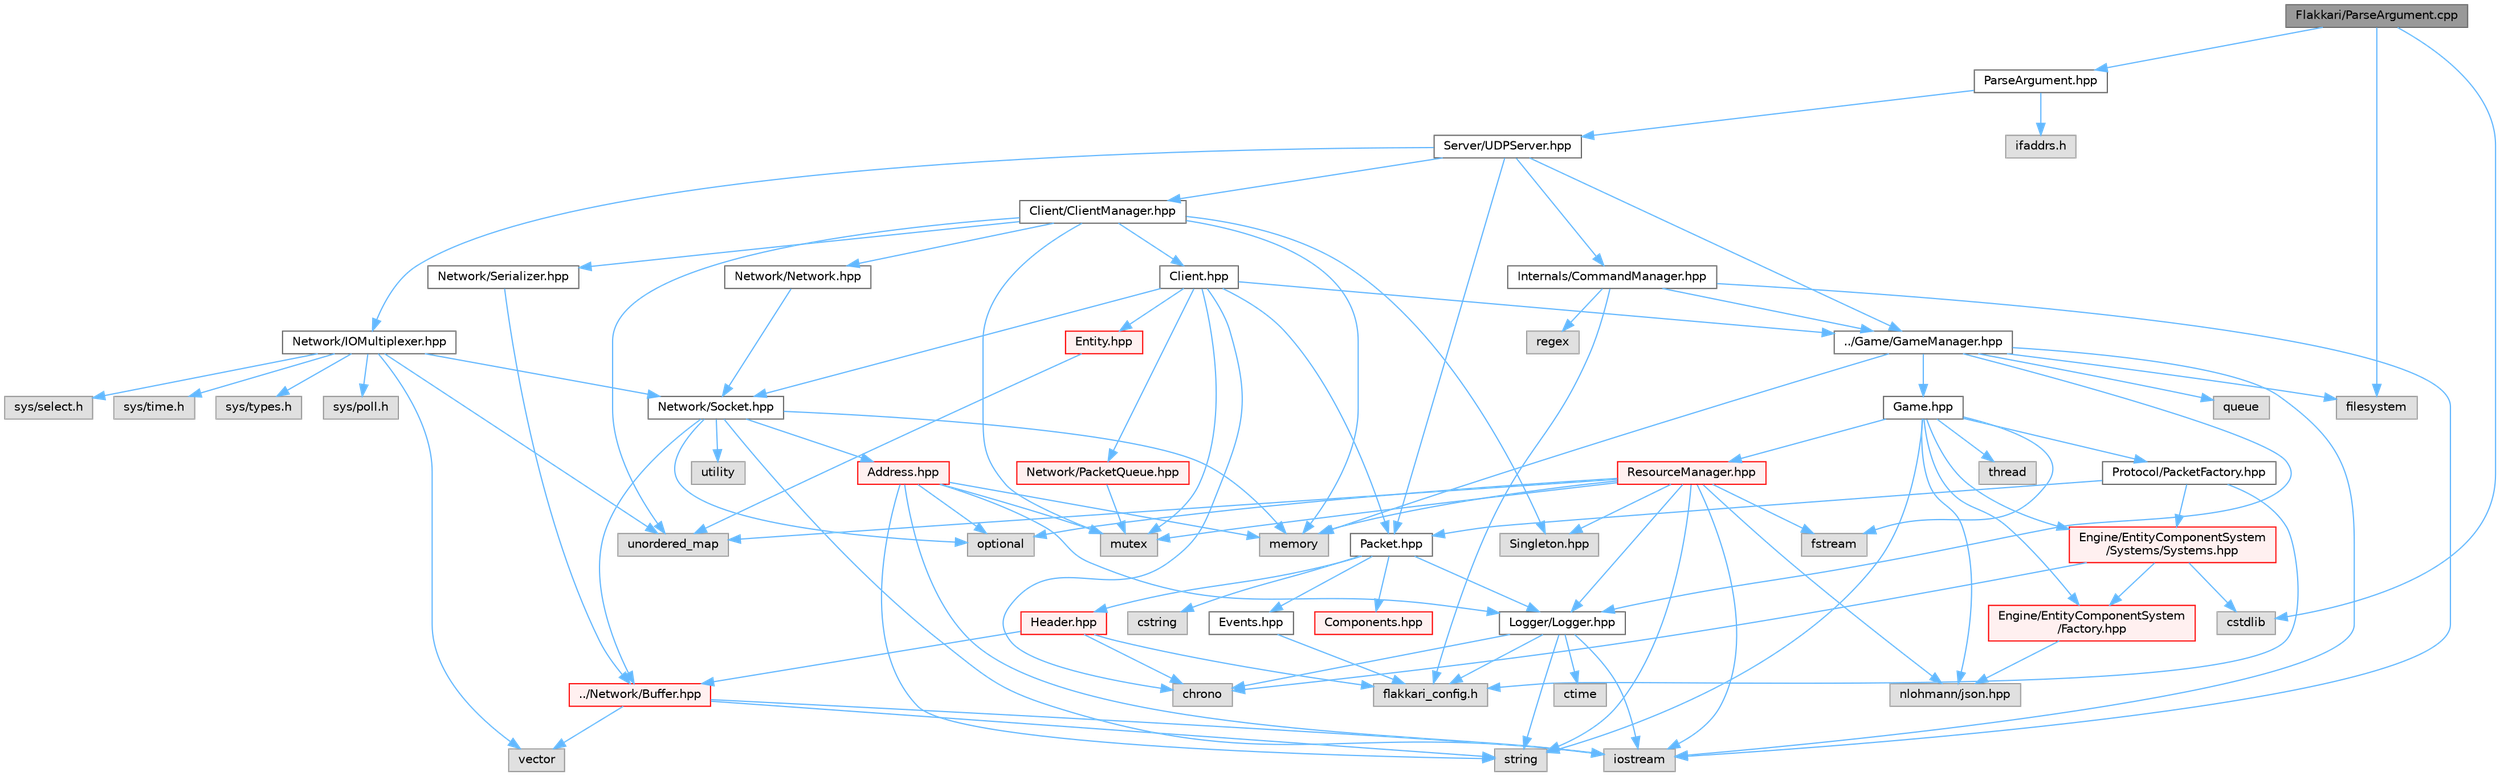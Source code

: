digraph "Flakkari/ParseArgument.cpp"
{
 // LATEX_PDF_SIZE
  bgcolor="transparent";
  edge [fontname=Helvetica,fontsize=10,labelfontname=Helvetica,labelfontsize=10];
  node [fontname=Helvetica,fontsize=10,shape=box,height=0.2,width=0.4];
  Node1 [id="Node000001",label="Flakkari/ParseArgument.cpp",height=0.2,width=0.4,color="gray40", fillcolor="grey60", style="filled", fontcolor="black",tooltip=" "];
  Node1 -> Node2 [id="edge1_Node000001_Node000002",color="steelblue1",style="solid",tooltip=" "];
  Node2 [id="Node000002",label="ParseArgument.hpp",height=0.2,width=0.4,color="grey40", fillcolor="white", style="filled",URL="$d7/d94/ParseArgument_8hpp.html",tooltip=" "];
  Node2 -> Node3 [id="edge2_Node000002_Node000003",color="steelblue1",style="solid",tooltip=" "];
  Node3 [id="Node000003",label="Server/UDPServer.hpp",height=0.2,width=0.4,color="grey40", fillcolor="white", style="filled",URL="$d6/de9/UDPServer_8hpp.html",tooltip=" "];
  Node3 -> Node4 [id="edge3_Node000003_Node000004",color="steelblue1",style="solid",tooltip=" "];
  Node4 [id="Node000004",label="Client/ClientManager.hpp",height=0.2,width=0.4,color="grey40", fillcolor="white", style="filled",URL="$d8/dff/ClientManager_8hpp.html",tooltip=" "];
  Node4 -> Node5 [id="edge4_Node000004_Node000005",color="steelblue1",style="solid",tooltip=" "];
  Node5 [id="Node000005",label="Client.hpp",height=0.2,width=0.4,color="grey40", fillcolor="white", style="filled",URL="$d3/d8e/Client_8hpp.html",tooltip=" "];
  Node5 -> Node6 [id="edge5_Node000005_Node000006",color="steelblue1",style="solid",tooltip=" "];
  Node6 [id="Node000006",label="chrono",height=0.2,width=0.4,color="grey60", fillcolor="#E0E0E0", style="filled",tooltip=" "];
  Node5 -> Node7 [id="edge6_Node000005_Node000007",color="steelblue1",style="solid",tooltip=" "];
  Node7 [id="Node000007",label="mutex",height=0.2,width=0.4,color="grey60", fillcolor="#E0E0E0", style="filled",tooltip=" "];
  Node5 -> Node8 [id="edge7_Node000005_Node000008",color="steelblue1",style="solid",tooltip=" "];
  Node8 [id="Node000008",label="../Game/GameManager.hpp",height=0.2,width=0.4,color="grey40", fillcolor="white", style="filled",URL="$d6/d27/GameManager_8hpp.html",tooltip=" "];
  Node8 -> Node9 [id="edge8_Node000008_Node000009",color="steelblue1",style="solid",tooltip=" "];
  Node9 [id="Node000009",label="filesystem",height=0.2,width=0.4,color="grey60", fillcolor="#E0E0E0", style="filled",tooltip=" "];
  Node8 -> Node10 [id="edge9_Node000008_Node000010",color="steelblue1",style="solid",tooltip=" "];
  Node10 [id="Node000010",label="iostream",height=0.2,width=0.4,color="grey60", fillcolor="#E0E0E0", style="filled",tooltip=" "];
  Node8 -> Node11 [id="edge10_Node000008_Node000011",color="steelblue1",style="solid",tooltip=" "];
  Node11 [id="Node000011",label="memory",height=0.2,width=0.4,color="grey60", fillcolor="#E0E0E0", style="filled",tooltip=" "];
  Node8 -> Node12 [id="edge11_Node000008_Node000012",color="steelblue1",style="solid",tooltip=" "];
  Node12 [id="Node000012",label="queue",height=0.2,width=0.4,color="grey60", fillcolor="#E0E0E0", style="filled",tooltip=" "];
  Node8 -> Node13 [id="edge12_Node000008_Node000013",color="steelblue1",style="solid",tooltip=" "];
  Node13 [id="Node000013",label="Game.hpp",height=0.2,width=0.4,color="grey40", fillcolor="white", style="filled",URL="$d5/d4b/Game_8hpp.html",tooltip=" "];
  Node13 -> Node14 [id="edge13_Node000013_Node000014",color="steelblue1",style="solid",tooltip=" "];
  Node14 [id="Node000014",label="fstream",height=0.2,width=0.4,color="grey60", fillcolor="#E0E0E0", style="filled",tooltip=" "];
  Node13 -> Node15 [id="edge14_Node000013_Node000015",color="steelblue1",style="solid",tooltip=" "];
  Node15 [id="Node000015",label="nlohmann/json.hpp",height=0.2,width=0.4,color="grey60", fillcolor="#E0E0E0", style="filled",tooltip=" "];
  Node13 -> Node16 [id="edge15_Node000013_Node000016",color="steelblue1",style="solid",tooltip=" "];
  Node16 [id="Node000016",label="string",height=0.2,width=0.4,color="grey60", fillcolor="#E0E0E0", style="filled",tooltip=" "];
  Node13 -> Node17 [id="edge16_Node000013_Node000017",color="steelblue1",style="solid",tooltip=" "];
  Node17 [id="Node000017",label="thread",height=0.2,width=0.4,color="grey60", fillcolor="#E0E0E0", style="filled",tooltip=" "];
  Node13 -> Node18 [id="edge17_Node000013_Node000018",color="steelblue1",style="solid",tooltip=" "];
  Node18 [id="Node000018",label="Engine/EntityComponentSystem\l/Factory.hpp",height=0.2,width=0.4,color="red", fillcolor="#FFF0F0", style="filled",URL="$d5/d03/Factory_8hpp.html",tooltip=" "];
  Node18 -> Node15 [id="edge18_Node000018_Node000015",color="steelblue1",style="solid",tooltip=" "];
  Node13 -> Node65 [id="edge19_Node000013_Node000065",color="steelblue1",style="solid",tooltip=" "];
  Node65 [id="Node000065",label="Engine/EntityComponentSystem\l/Systems/Systems.hpp",height=0.2,width=0.4,color="red", fillcolor="#FFF0F0", style="filled",URL="$d8/d3d/Systems_8hpp.html",tooltip=" "];
  Node65 -> Node18 [id="edge20_Node000065_Node000018",color="steelblue1",style="solid",tooltip=" "];
  Node65 -> Node6 [id="edge21_Node000065_Node000006",color="steelblue1",style="solid",tooltip=" "];
  Node65 -> Node66 [id="edge22_Node000065_Node000066",color="steelblue1",style="solid",tooltip=" "];
  Node66 [id="Node000066",label="cstdlib",height=0.2,width=0.4,color="grey60", fillcolor="#E0E0E0", style="filled",tooltip=" "];
  Node13 -> Node67 [id="edge23_Node000013_Node000067",color="steelblue1",style="solid",tooltip=" "];
  Node67 [id="Node000067",label="Protocol/PacketFactory.hpp",height=0.2,width=0.4,color="grey40", fillcolor="white", style="filled",URL="$d7/d61/PacketFactory_8hpp.html",tooltip=" "];
  Node67 -> Node38 [id="edge24_Node000067_Node000038",color="steelblue1",style="solid",tooltip=" "];
  Node38 [id="Node000038",label="flakkari_config.h",height=0.2,width=0.4,color="grey60", fillcolor="#E0E0E0", style="filled",tooltip=" "];
  Node67 -> Node65 [id="edge25_Node000067_Node000065",color="steelblue1",style="solid",tooltip=" "];
  Node67 -> Node68 [id="edge26_Node000067_Node000068",color="steelblue1",style="solid",tooltip=" "];
  Node68 [id="Node000068",label="Packet.hpp",height=0.2,width=0.4,color="grey40", fillcolor="white", style="filled",URL="$db/d1b/Packet_8hpp.html",tooltip=" "];
  Node68 -> Node69 [id="edge27_Node000068_Node000069",color="steelblue1",style="solid",tooltip=" "];
  Node69 [id="Node000069",label="Components.hpp",height=0.2,width=0.4,color="red", fillcolor="#FFF0F0", style="filled",URL="$d1/d3b/Components_8hpp.html",tooltip=" "];
  Node68 -> Node70 [id="edge28_Node000068_Node000070",color="steelblue1",style="solid",tooltip=" "];
  Node70 [id="Node000070",label="Events.hpp",height=0.2,width=0.4,color="grey40", fillcolor="white", style="filled",URL="$d0/d4e/Events_8hpp.html",tooltip=" "];
  Node70 -> Node38 [id="edge29_Node000070_Node000038",color="steelblue1",style="solid",tooltip=" "];
  Node68 -> Node71 [id="edge30_Node000068_Node000071",color="steelblue1",style="solid",tooltip=" "];
  Node71 [id="Node000071",label="Header.hpp",height=0.2,width=0.4,color="red", fillcolor="#FFF0F0", style="filled",URL="$d4/d64/Header_8hpp.html",tooltip=" "];
  Node71 -> Node38 [id="edge31_Node000071_Node000038",color="steelblue1",style="solid",tooltip=" "];
  Node71 -> Node72 [id="edge32_Node000071_Node000072",color="steelblue1",style="solid",tooltip=" "];
  Node72 [id="Node000072",label="../Network/Buffer.hpp",height=0.2,width=0.4,color="red", fillcolor="#FFF0F0", style="filled",URL="$d8/d36/Buffer_8hpp.html",tooltip=" "];
  Node72 -> Node10 [id="edge33_Node000072_Node000010",color="steelblue1",style="solid",tooltip=" "];
  Node72 -> Node16 [id="edge34_Node000072_Node000016",color="steelblue1",style="solid",tooltip=" "];
  Node72 -> Node28 [id="edge35_Node000072_Node000028",color="steelblue1",style="solid",tooltip=" "];
  Node28 [id="Node000028",label="vector",height=0.2,width=0.4,color="grey60", fillcolor="#E0E0E0", style="filled",tooltip=" "];
  Node71 -> Node6 [id="edge36_Node000071_Node000006",color="steelblue1",style="solid",tooltip=" "];
  Node68 -> Node74 [id="edge37_Node000068_Node000074",color="steelblue1",style="solid",tooltip=" "];
  Node74 [id="Node000074",label="Logger/Logger.hpp",height=0.2,width=0.4,color="grey40", fillcolor="white", style="filled",URL="$d9/d11/Logger_8hpp.html",tooltip=" "];
  Node74 -> Node38 [id="edge38_Node000074_Node000038",color="steelblue1",style="solid",tooltip=" "];
  Node74 -> Node6 [id="edge39_Node000074_Node000006",color="steelblue1",style="solid",tooltip=" "];
  Node74 -> Node75 [id="edge40_Node000074_Node000075",color="steelblue1",style="solid",tooltip=" "];
  Node75 [id="Node000075",label="ctime",height=0.2,width=0.4,color="grey60", fillcolor="#E0E0E0", style="filled",tooltip=" "];
  Node74 -> Node10 [id="edge41_Node000074_Node000010",color="steelblue1",style="solid",tooltip=" "];
  Node74 -> Node16 [id="edge42_Node000074_Node000016",color="steelblue1",style="solid",tooltip=" "];
  Node68 -> Node56 [id="edge43_Node000068_Node000056",color="steelblue1",style="solid",tooltip=" "];
  Node56 [id="Node000056",label="cstring",height=0.2,width=0.4,color="grey60", fillcolor="#E0E0E0", style="filled",tooltip=" "];
  Node13 -> Node76 [id="edge44_Node000013_Node000076",color="steelblue1",style="solid",tooltip=" "];
  Node76 [id="Node000076",label="ResourceManager.hpp",height=0.2,width=0.4,color="red", fillcolor="#FFF0F0", style="filled",URL="$db/d16/ResourceManager_8hpp.html",tooltip=" "];
  Node76 -> Node77 [id="edge45_Node000076_Node000077",color="steelblue1",style="solid",tooltip=" "];
  Node77 [id="Node000077",label="Singleton.hpp",height=0.2,width=0.4,color="grey60", fillcolor="#E0E0E0", style="filled",tooltip=" "];
  Node76 -> Node14 [id="edge46_Node000076_Node000014",color="steelblue1",style="solid",tooltip=" "];
  Node76 -> Node10 [id="edge47_Node000076_Node000010",color="steelblue1",style="solid",tooltip=" "];
  Node76 -> Node11 [id="edge48_Node000076_Node000011",color="steelblue1",style="solid",tooltip=" "];
  Node76 -> Node7 [id="edge49_Node000076_Node000007",color="steelblue1",style="solid",tooltip=" "];
  Node76 -> Node15 [id="edge50_Node000076_Node000015",color="steelblue1",style="solid",tooltip=" "];
  Node76 -> Node26 [id="edge51_Node000076_Node000026",color="steelblue1",style="solid",tooltip=" "];
  Node26 [id="Node000026",label="optional",height=0.2,width=0.4,color="grey60", fillcolor="#E0E0E0", style="filled",tooltip=" "];
  Node76 -> Node16 [id="edge52_Node000076_Node000016",color="steelblue1",style="solid",tooltip=" "];
  Node76 -> Node23 [id="edge53_Node000076_Node000023",color="steelblue1",style="solid",tooltip=" "];
  Node23 [id="Node000023",label="unordered_map",height=0.2,width=0.4,color="grey60", fillcolor="#E0E0E0", style="filled",tooltip=" "];
  Node76 -> Node74 [id="edge54_Node000076_Node000074",color="steelblue1",style="solid",tooltip=" "];
  Node8 -> Node74 [id="edge55_Node000008_Node000074",color="steelblue1",style="solid",tooltip=" "];
  Node5 -> Node20 [id="edge56_Node000005_Node000020",color="steelblue1",style="solid",tooltip=" "];
  Node20 [id="Node000020",label="Entity.hpp",height=0.2,width=0.4,color="red", fillcolor="#FFF0F0", style="filled",URL="$de/da6/Entity_8hpp.html",tooltip=" "];
  Node20 -> Node23 [id="edge57_Node000020_Node000023",color="steelblue1",style="solid",tooltip=" "];
  Node5 -> Node79 [id="edge58_Node000005_Node000079",color="steelblue1",style="solid",tooltip=" "];
  Node79 [id="Node000079",label="Network/PacketQueue.hpp",height=0.2,width=0.4,color="red", fillcolor="#FFF0F0", style="filled",URL="$d3/dd3/PacketQueue_8hpp.html",tooltip=" "];
  Node79 -> Node7 [id="edge59_Node000079_Node000007",color="steelblue1",style="solid",tooltip=" "];
  Node5 -> Node81 [id="edge60_Node000005_Node000081",color="steelblue1",style="solid",tooltip=" "];
  Node81 [id="Node000081",label="Network/Socket.hpp",height=0.2,width=0.4,color="grey40", fillcolor="white", style="filled",URL="$dd/df5/Socket_8hpp.html",tooltip=" "];
  Node81 -> Node82 [id="edge61_Node000081_Node000082",color="steelblue1",style="solid",tooltip=" "];
  Node82 [id="Node000082",label="Address.hpp",height=0.2,width=0.4,color="red", fillcolor="#FFF0F0", style="filled",URL="$d4/d47/Address_8hpp.html",tooltip=" "];
  Node82 -> Node10 [id="edge62_Node000082_Node000010",color="steelblue1",style="solid",tooltip=" "];
  Node82 -> Node11 [id="edge63_Node000082_Node000011",color="steelblue1",style="solid",tooltip=" "];
  Node82 -> Node7 [id="edge64_Node000082_Node000007",color="steelblue1",style="solid",tooltip=" "];
  Node82 -> Node26 [id="edge65_Node000082_Node000026",color="steelblue1",style="solid",tooltip=" "];
  Node82 -> Node16 [id="edge66_Node000082_Node000016",color="steelblue1",style="solid",tooltip=" "];
  Node82 -> Node74 [id="edge67_Node000082_Node000074",color="steelblue1",style="solid",tooltip=" "];
  Node81 -> Node72 [id="edge68_Node000081_Node000072",color="steelblue1",style="solid",tooltip=" "];
  Node81 -> Node10 [id="edge69_Node000081_Node000010",color="steelblue1",style="solid",tooltip=" "];
  Node81 -> Node11 [id="edge70_Node000081_Node000011",color="steelblue1",style="solid",tooltip=" "];
  Node81 -> Node26 [id="edge71_Node000081_Node000026",color="steelblue1",style="solid",tooltip=" "];
  Node81 -> Node85 [id="edge72_Node000081_Node000085",color="steelblue1",style="solid",tooltip=" "];
  Node85 [id="Node000085",label="utility",height=0.2,width=0.4,color="grey60", fillcolor="#E0E0E0", style="filled",tooltip=" "];
  Node5 -> Node68 [id="edge73_Node000005_Node000068",color="steelblue1",style="solid",tooltip=" "];
  Node4 -> Node86 [id="edge74_Node000004_Node000086",color="steelblue1",style="solid",tooltip=" "];
  Node86 [id="Node000086",label="Network/Network.hpp",height=0.2,width=0.4,color="grey40", fillcolor="white", style="filled",URL="$da/d02/Network_8hpp.html",tooltip=" "];
  Node86 -> Node81 [id="edge75_Node000086_Node000081",color="steelblue1",style="solid",tooltip=" "];
  Node4 -> Node87 [id="edge76_Node000004_Node000087",color="steelblue1",style="solid",tooltip=" "];
  Node87 [id="Node000087",label="Network/Serializer.hpp",height=0.2,width=0.4,color="grey40", fillcolor="white", style="filled",URL="$d5/dcc/Serializer_8hpp.html",tooltip=" "];
  Node87 -> Node72 [id="edge77_Node000087_Node000072",color="steelblue1",style="solid",tooltip=" "];
  Node4 -> Node77 [id="edge78_Node000004_Node000077",color="steelblue1",style="solid",tooltip=" "];
  Node4 -> Node11 [id="edge79_Node000004_Node000011",color="steelblue1",style="solid",tooltip=" "];
  Node4 -> Node7 [id="edge80_Node000004_Node000007",color="steelblue1",style="solid",tooltip=" "];
  Node4 -> Node23 [id="edge81_Node000004_Node000023",color="steelblue1",style="solid",tooltip=" "];
  Node3 -> Node8 [id="edge82_Node000003_Node000008",color="steelblue1",style="solid",tooltip=" "];
  Node3 -> Node88 [id="edge83_Node000003_Node000088",color="steelblue1",style="solid",tooltip=" "];
  Node88 [id="Node000088",label="Internals/CommandManager.hpp",height=0.2,width=0.4,color="grey40", fillcolor="white", style="filled",URL="$d9/dae/CommandManager_8hpp.html",tooltip=" "];
  Node88 -> Node10 [id="edge84_Node000088_Node000010",color="steelblue1",style="solid",tooltip=" "];
  Node88 -> Node89 [id="edge85_Node000088_Node000089",color="steelblue1",style="solid",tooltip=" "];
  Node89 [id="Node000089",label="regex",height=0.2,width=0.4,color="grey60", fillcolor="#E0E0E0", style="filled",tooltip=" "];
  Node88 -> Node8 [id="edge86_Node000088_Node000008",color="steelblue1",style="solid",tooltip=" "];
  Node88 -> Node38 [id="edge87_Node000088_Node000038",color="steelblue1",style="solid",tooltip=" "];
  Node3 -> Node90 [id="edge88_Node000003_Node000090",color="steelblue1",style="solid",tooltip=" "];
  Node90 [id="Node000090",label="Network/IOMultiplexer.hpp",height=0.2,width=0.4,color="grey40", fillcolor="white", style="filled",URL="$d5/d63/IOMultiplexer_8hpp.html",tooltip=" "];
  Node90 -> Node81 [id="edge89_Node000090_Node000081",color="steelblue1",style="solid",tooltip=" "];
  Node90 -> Node23 [id="edge90_Node000090_Node000023",color="steelblue1",style="solid",tooltip=" "];
  Node90 -> Node28 [id="edge91_Node000090_Node000028",color="steelblue1",style="solid",tooltip=" "];
  Node90 -> Node91 [id="edge92_Node000090_Node000091",color="steelblue1",style="solid",tooltip=" "];
  Node91 [id="Node000091",label="sys/select.h",height=0.2,width=0.4,color="grey60", fillcolor="#E0E0E0", style="filled",tooltip=" "];
  Node90 -> Node92 [id="edge93_Node000090_Node000092",color="steelblue1",style="solid",tooltip=" "];
  Node92 [id="Node000092",label="sys/time.h",height=0.2,width=0.4,color="grey60", fillcolor="#E0E0E0", style="filled",tooltip=" "];
  Node90 -> Node93 [id="edge94_Node000090_Node000093",color="steelblue1",style="solid",tooltip=" "];
  Node93 [id="Node000093",label="sys/types.h",height=0.2,width=0.4,color="grey60", fillcolor="#E0E0E0", style="filled",tooltip=" "];
  Node90 -> Node94 [id="edge95_Node000090_Node000094",color="steelblue1",style="solid",tooltip=" "];
  Node94 [id="Node000094",label="sys/poll.h",height=0.2,width=0.4,color="grey60", fillcolor="#E0E0E0", style="filled",tooltip=" "];
  Node3 -> Node68 [id="edge96_Node000003_Node000068",color="steelblue1",style="solid",tooltip=" "];
  Node2 -> Node95 [id="edge97_Node000002_Node000095",color="steelblue1",style="solid",tooltip=" "];
  Node95 [id="Node000095",label="ifaddrs.h",height=0.2,width=0.4,color="grey60", fillcolor="#E0E0E0", style="filled",tooltip=" "];
  Node1 -> Node66 [id="edge98_Node000001_Node000066",color="steelblue1",style="solid",tooltip=" "];
  Node1 -> Node9 [id="edge99_Node000001_Node000009",color="steelblue1",style="solid",tooltip=" "];
}
